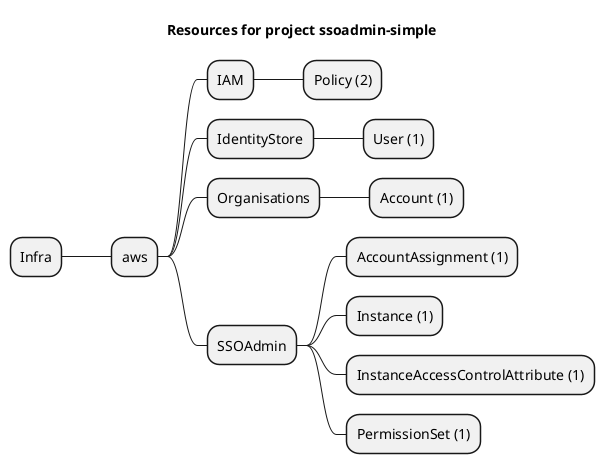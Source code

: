 @startmindmap
title Resources for project ssoadmin-simple
skinparam monochrome true
+ Infra
++ aws
+++ IAM
++++ Policy (2)
+++ IdentityStore
++++ User (1)
+++ Organisations
++++ Account (1)
+++ SSOAdmin
++++ AccountAssignment (1)
++++ Instance (1)
++++ InstanceAccessControlAttribute (1)
++++ PermissionSet (1)
@endmindmap